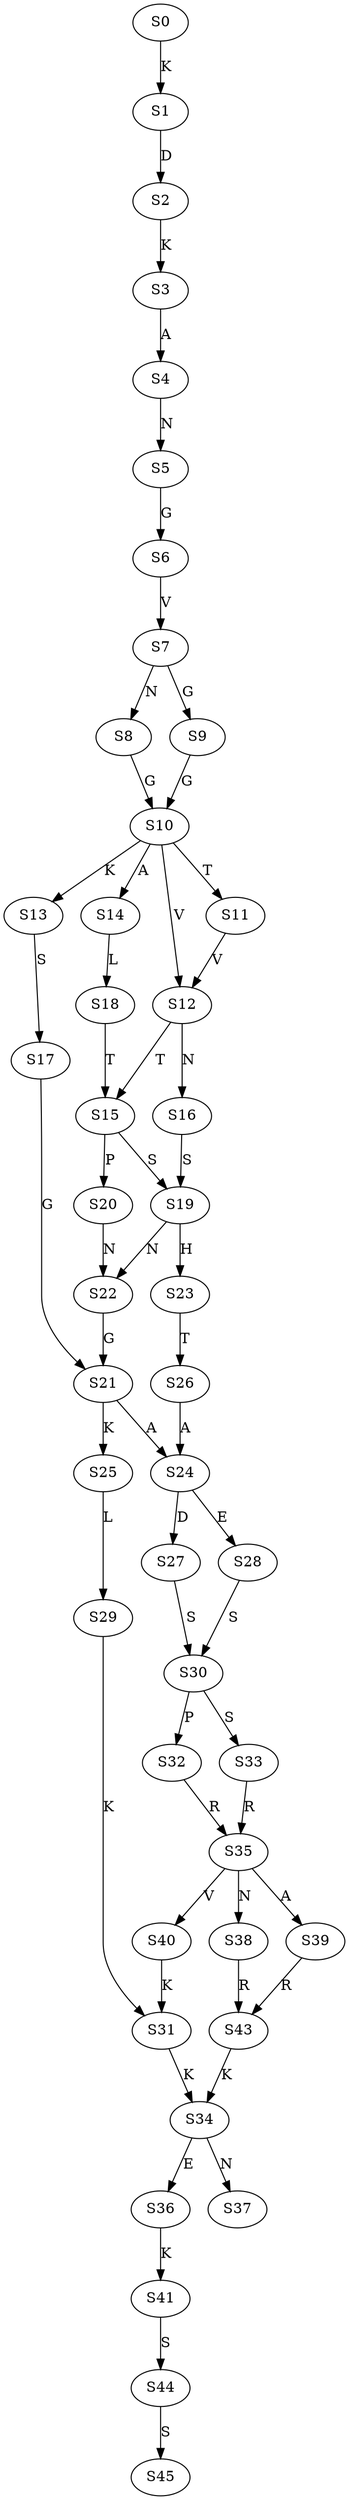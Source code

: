 strict digraph  {
	S0 -> S1 [ label = K ];
	S1 -> S2 [ label = D ];
	S2 -> S3 [ label = K ];
	S3 -> S4 [ label = A ];
	S4 -> S5 [ label = N ];
	S5 -> S6 [ label = G ];
	S6 -> S7 [ label = V ];
	S7 -> S8 [ label = N ];
	S7 -> S9 [ label = G ];
	S8 -> S10 [ label = G ];
	S9 -> S10 [ label = G ];
	S10 -> S11 [ label = T ];
	S10 -> S12 [ label = V ];
	S10 -> S13 [ label = K ];
	S10 -> S14 [ label = A ];
	S11 -> S12 [ label = V ];
	S12 -> S15 [ label = T ];
	S12 -> S16 [ label = N ];
	S13 -> S17 [ label = S ];
	S14 -> S18 [ label = L ];
	S15 -> S19 [ label = S ];
	S15 -> S20 [ label = P ];
	S16 -> S19 [ label = S ];
	S17 -> S21 [ label = G ];
	S18 -> S15 [ label = T ];
	S19 -> S22 [ label = N ];
	S19 -> S23 [ label = H ];
	S20 -> S22 [ label = N ];
	S21 -> S24 [ label = A ];
	S21 -> S25 [ label = K ];
	S22 -> S21 [ label = G ];
	S23 -> S26 [ label = T ];
	S24 -> S27 [ label = D ];
	S24 -> S28 [ label = E ];
	S25 -> S29 [ label = L ];
	S26 -> S24 [ label = A ];
	S27 -> S30 [ label = S ];
	S28 -> S30 [ label = S ];
	S29 -> S31 [ label = K ];
	S30 -> S32 [ label = P ];
	S30 -> S33 [ label = S ];
	S31 -> S34 [ label = K ];
	S32 -> S35 [ label = R ];
	S33 -> S35 [ label = R ];
	S34 -> S36 [ label = E ];
	S34 -> S37 [ label = N ];
	S35 -> S38 [ label = N ];
	S35 -> S39 [ label = A ];
	S35 -> S40 [ label = V ];
	S36 -> S41 [ label = K ];
	S38 -> S43 [ label = R ];
	S39 -> S43 [ label = R ];
	S40 -> S31 [ label = K ];
	S41 -> S44 [ label = S ];
	S43 -> S34 [ label = K ];
	S44 -> S45 [ label = S ];
}
